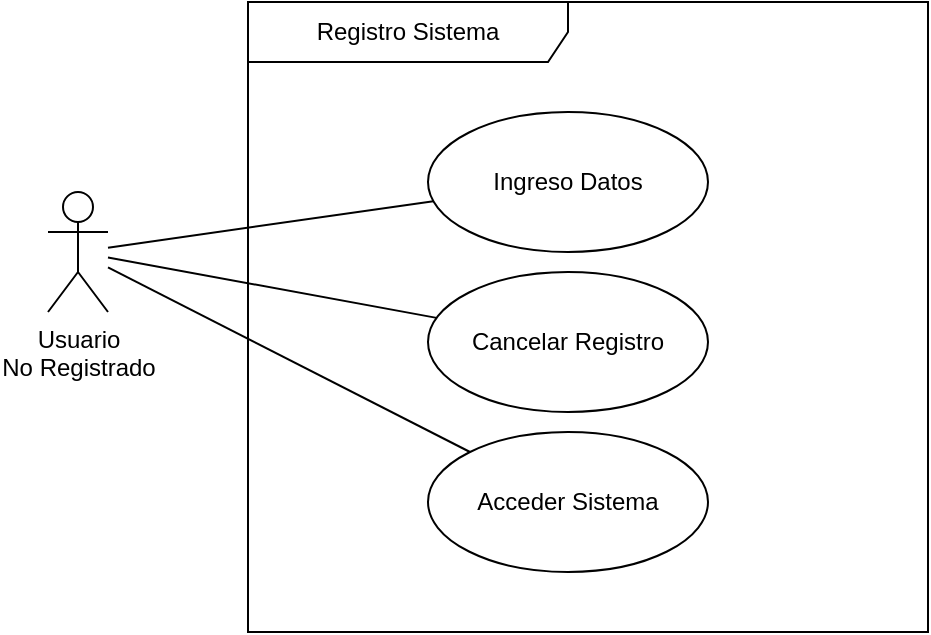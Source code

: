 <mxfile version="21.6.3" type="github">
  <diagram name="Usuario" id="RQVJ0QOs5TOeKWHga8o8">
    <mxGraphModel dx="795" dy="525" grid="1" gridSize="10" guides="1" tooltips="1" connect="1" arrows="1" fold="1" page="1" pageScale="1" pageWidth="827" pageHeight="1169" math="0" shadow="0">
      <root>
        <mxCell id="0" />
        <mxCell id="1" parent="0" />
        <mxCell id="z333-q6UwgwyK4yFDaV8-6" style="rounded=0;orthogonalLoop=1;jettySize=auto;html=1;endArrow=none;endFill=0;" edge="1" parent="1" source="z333-q6UwgwyK4yFDaV8-1" target="z333-q6UwgwyK4yFDaV8-2">
          <mxGeometry relative="1" as="geometry" />
        </mxCell>
        <mxCell id="z333-q6UwgwyK4yFDaV8-7" style="rounded=0;orthogonalLoop=1;jettySize=auto;html=1;endArrow=none;endFill=0;" edge="1" parent="1" source="z333-q6UwgwyK4yFDaV8-1" target="z333-q6UwgwyK4yFDaV8-3">
          <mxGeometry relative="1" as="geometry" />
        </mxCell>
        <mxCell id="z333-q6UwgwyK4yFDaV8-8" style="rounded=0;orthogonalLoop=1;jettySize=auto;html=1;endArrow=none;endFill=0;" edge="1" parent="1" source="z333-q6UwgwyK4yFDaV8-1" target="z333-q6UwgwyK4yFDaV8-4">
          <mxGeometry relative="1" as="geometry" />
        </mxCell>
        <mxCell id="z333-q6UwgwyK4yFDaV8-1" value="Usuario &lt;br&gt;No Registrado" style="shape=umlActor;verticalLabelPosition=bottom;verticalAlign=top;html=1;outlineConnect=0;" vertex="1" parent="1">
          <mxGeometry x="170" y="230" width="30" height="60" as="geometry" />
        </mxCell>
        <mxCell id="z333-q6UwgwyK4yFDaV8-2" value="Ingreso Datos" style="ellipse;whiteSpace=wrap;html=1;" vertex="1" parent="1">
          <mxGeometry x="360" y="190" width="140" height="70" as="geometry" />
        </mxCell>
        <mxCell id="z333-q6UwgwyK4yFDaV8-3" value="Cancelar Registro" style="ellipse;whiteSpace=wrap;html=1;" vertex="1" parent="1">
          <mxGeometry x="360" y="270" width="140" height="70" as="geometry" />
        </mxCell>
        <mxCell id="z333-q6UwgwyK4yFDaV8-4" value="Acceder Sistema" style="ellipse;whiteSpace=wrap;html=1;" vertex="1" parent="1">
          <mxGeometry x="360" y="350" width="140" height="70" as="geometry" />
        </mxCell>
        <mxCell id="z333-q6UwgwyK4yFDaV8-5" value="Registro Sistema" style="shape=umlFrame;whiteSpace=wrap;html=1;pointerEvents=0;recursiveResize=0;container=1;collapsible=0;width=160;" vertex="1" parent="1">
          <mxGeometry x="270" y="135" width="340" height="315" as="geometry" />
        </mxCell>
      </root>
    </mxGraphModel>
  </diagram>
</mxfile>
